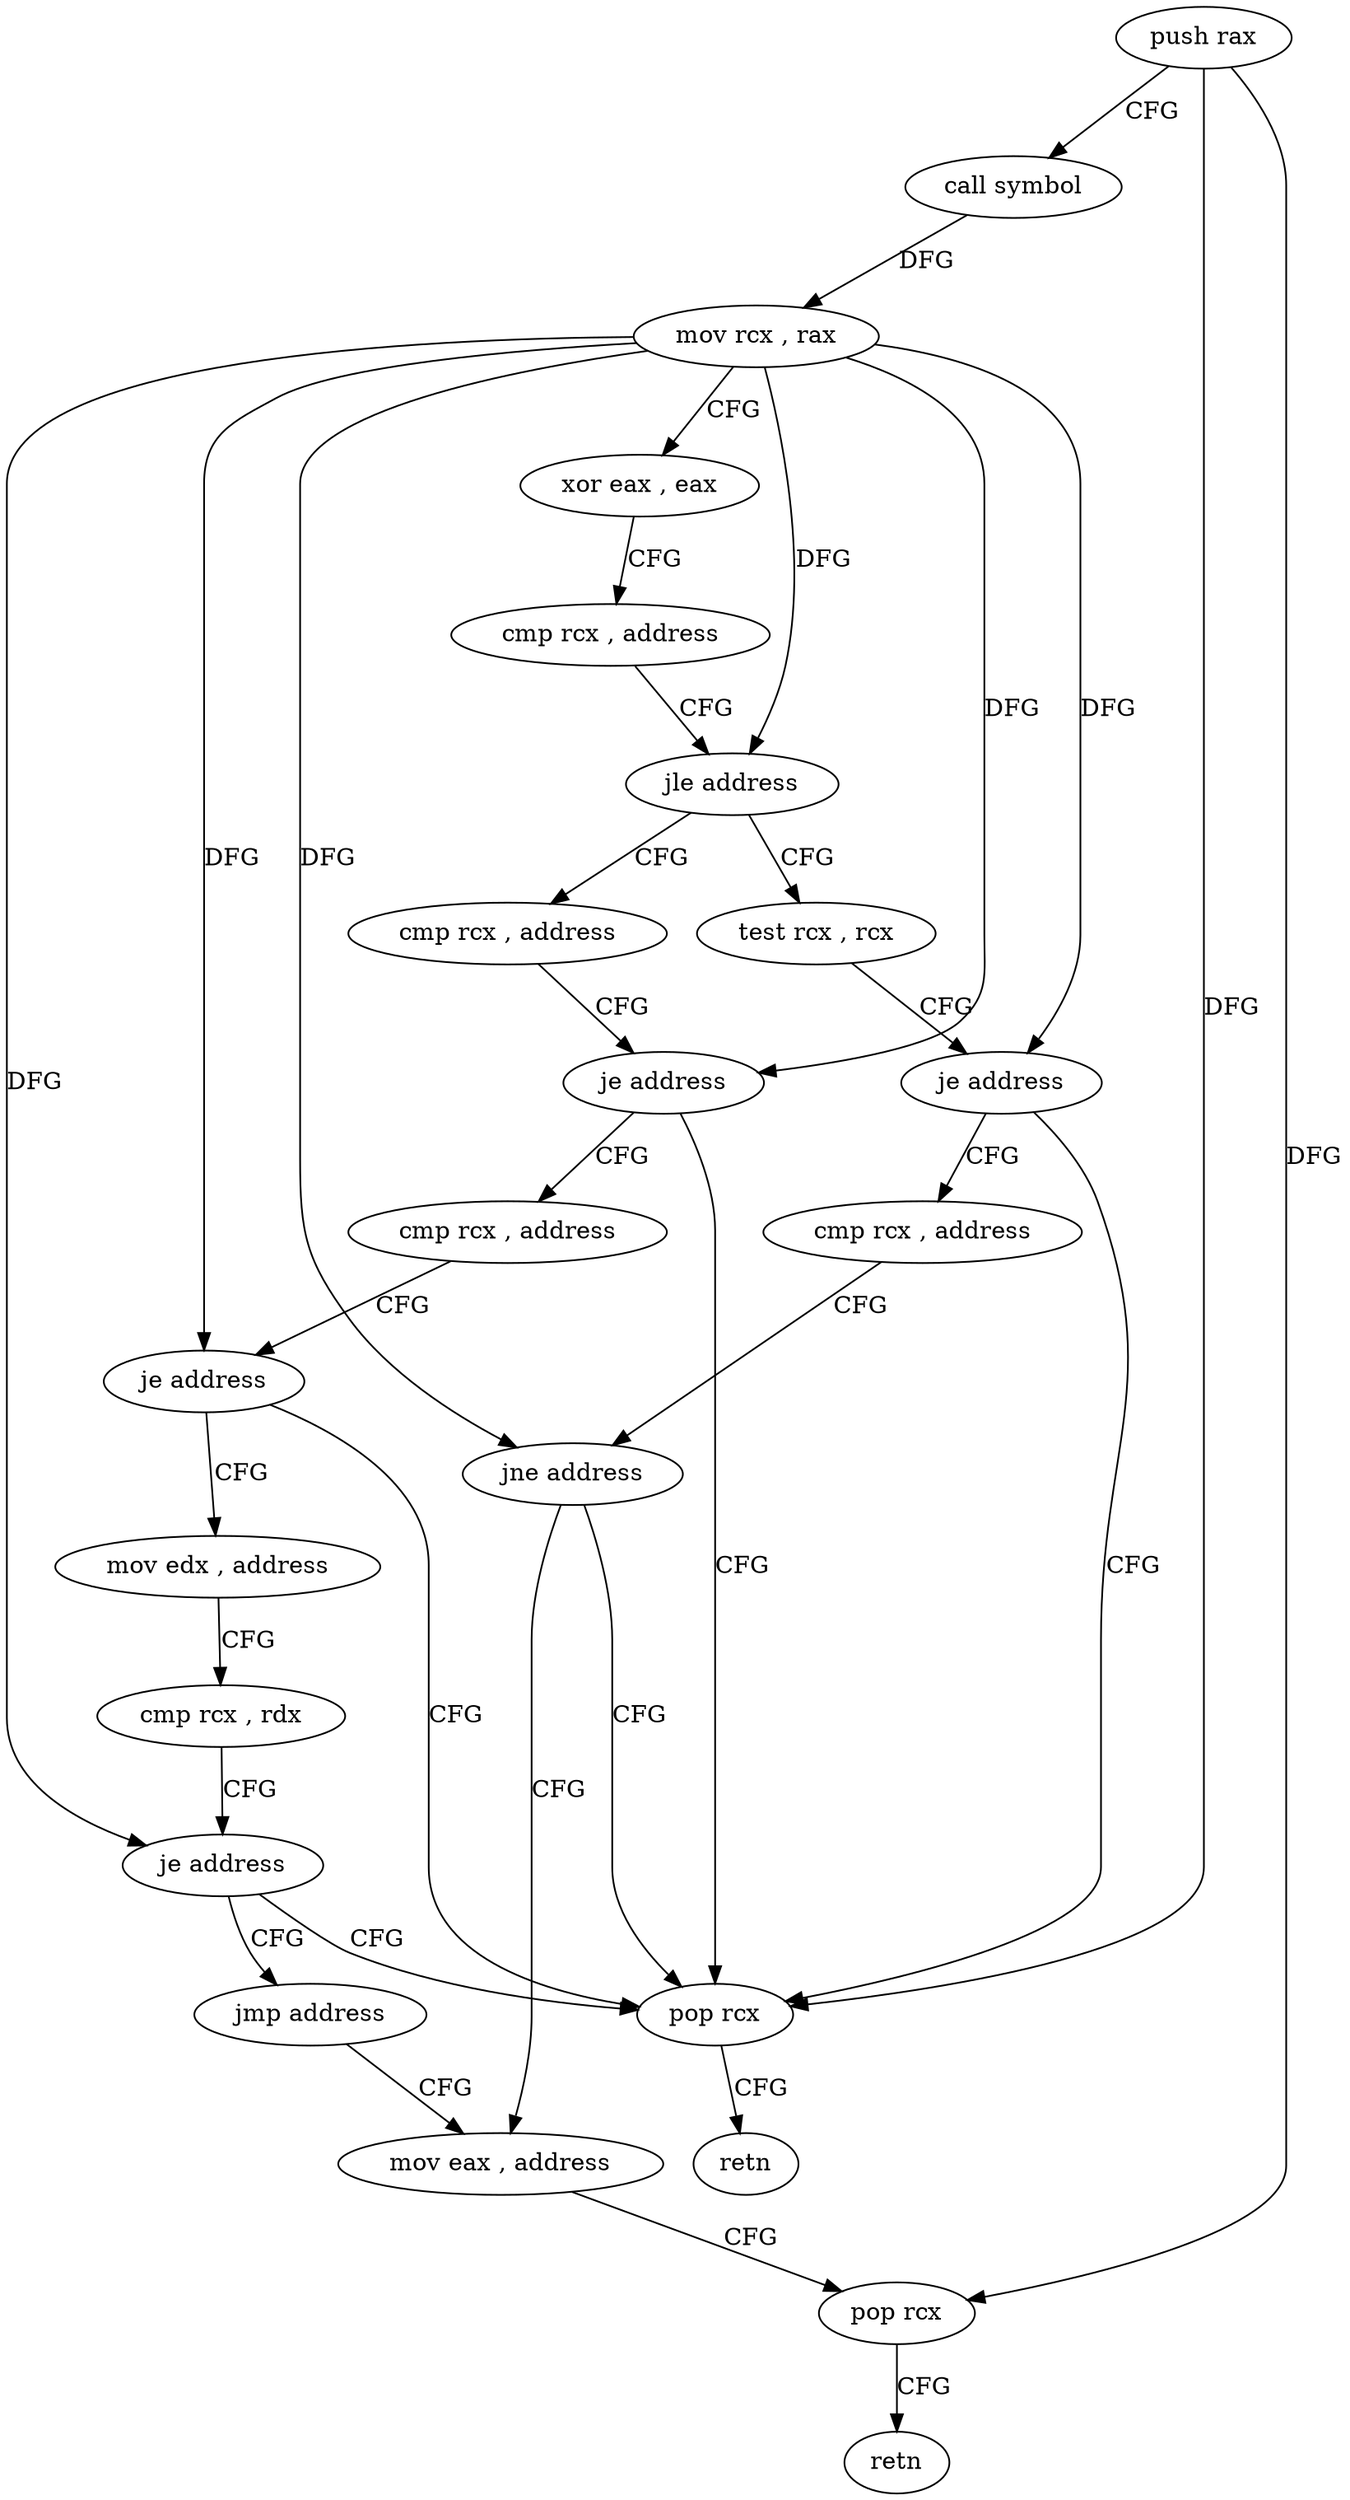 digraph "func" {
"4215328" [label = "push rax" ]
"4215329" [label = "call symbol" ]
"4215334" [label = "mov rcx , rax" ]
"4215337" [label = "xor eax , eax" ]
"4215339" [label = "cmp rcx , address" ]
"4215346" [label = "jle address" ]
"4215378" [label = "test rcx , rcx" ]
"4215348" [label = "cmp rcx , address" ]
"4215381" [label = "je address" ]
"4215392" [label = "pop rcx" ]
"4215383" [label = "cmp rcx , address" ]
"4215355" [label = "je address" ]
"4215357" [label = "cmp rcx , address" ]
"4215393" [label = "retn" ]
"4215390" [label = "jne address" ]
"4215394" [label = "mov eax , address" ]
"4215364" [label = "je address" ]
"4215366" [label = "mov edx , address" ]
"4215399" [label = "pop rcx" ]
"4215400" [label = "retn" ]
"4215371" [label = "cmp rcx , rdx" ]
"4215374" [label = "je address" ]
"4215376" [label = "jmp address" ]
"4215328" -> "4215329" [ label = "CFG" ]
"4215328" -> "4215392" [ label = "DFG" ]
"4215328" -> "4215399" [ label = "DFG" ]
"4215329" -> "4215334" [ label = "DFG" ]
"4215334" -> "4215337" [ label = "CFG" ]
"4215334" -> "4215346" [ label = "DFG" ]
"4215334" -> "4215381" [ label = "DFG" ]
"4215334" -> "4215355" [ label = "DFG" ]
"4215334" -> "4215390" [ label = "DFG" ]
"4215334" -> "4215364" [ label = "DFG" ]
"4215334" -> "4215374" [ label = "DFG" ]
"4215337" -> "4215339" [ label = "CFG" ]
"4215339" -> "4215346" [ label = "CFG" ]
"4215346" -> "4215378" [ label = "CFG" ]
"4215346" -> "4215348" [ label = "CFG" ]
"4215378" -> "4215381" [ label = "CFG" ]
"4215348" -> "4215355" [ label = "CFG" ]
"4215381" -> "4215392" [ label = "CFG" ]
"4215381" -> "4215383" [ label = "CFG" ]
"4215392" -> "4215393" [ label = "CFG" ]
"4215383" -> "4215390" [ label = "CFG" ]
"4215355" -> "4215392" [ label = "CFG" ]
"4215355" -> "4215357" [ label = "CFG" ]
"4215357" -> "4215364" [ label = "CFG" ]
"4215390" -> "4215394" [ label = "CFG" ]
"4215390" -> "4215392" [ label = "CFG" ]
"4215394" -> "4215399" [ label = "CFG" ]
"4215364" -> "4215392" [ label = "CFG" ]
"4215364" -> "4215366" [ label = "CFG" ]
"4215366" -> "4215371" [ label = "CFG" ]
"4215399" -> "4215400" [ label = "CFG" ]
"4215371" -> "4215374" [ label = "CFG" ]
"4215374" -> "4215392" [ label = "CFG" ]
"4215374" -> "4215376" [ label = "CFG" ]
"4215376" -> "4215394" [ label = "CFG" ]
}

